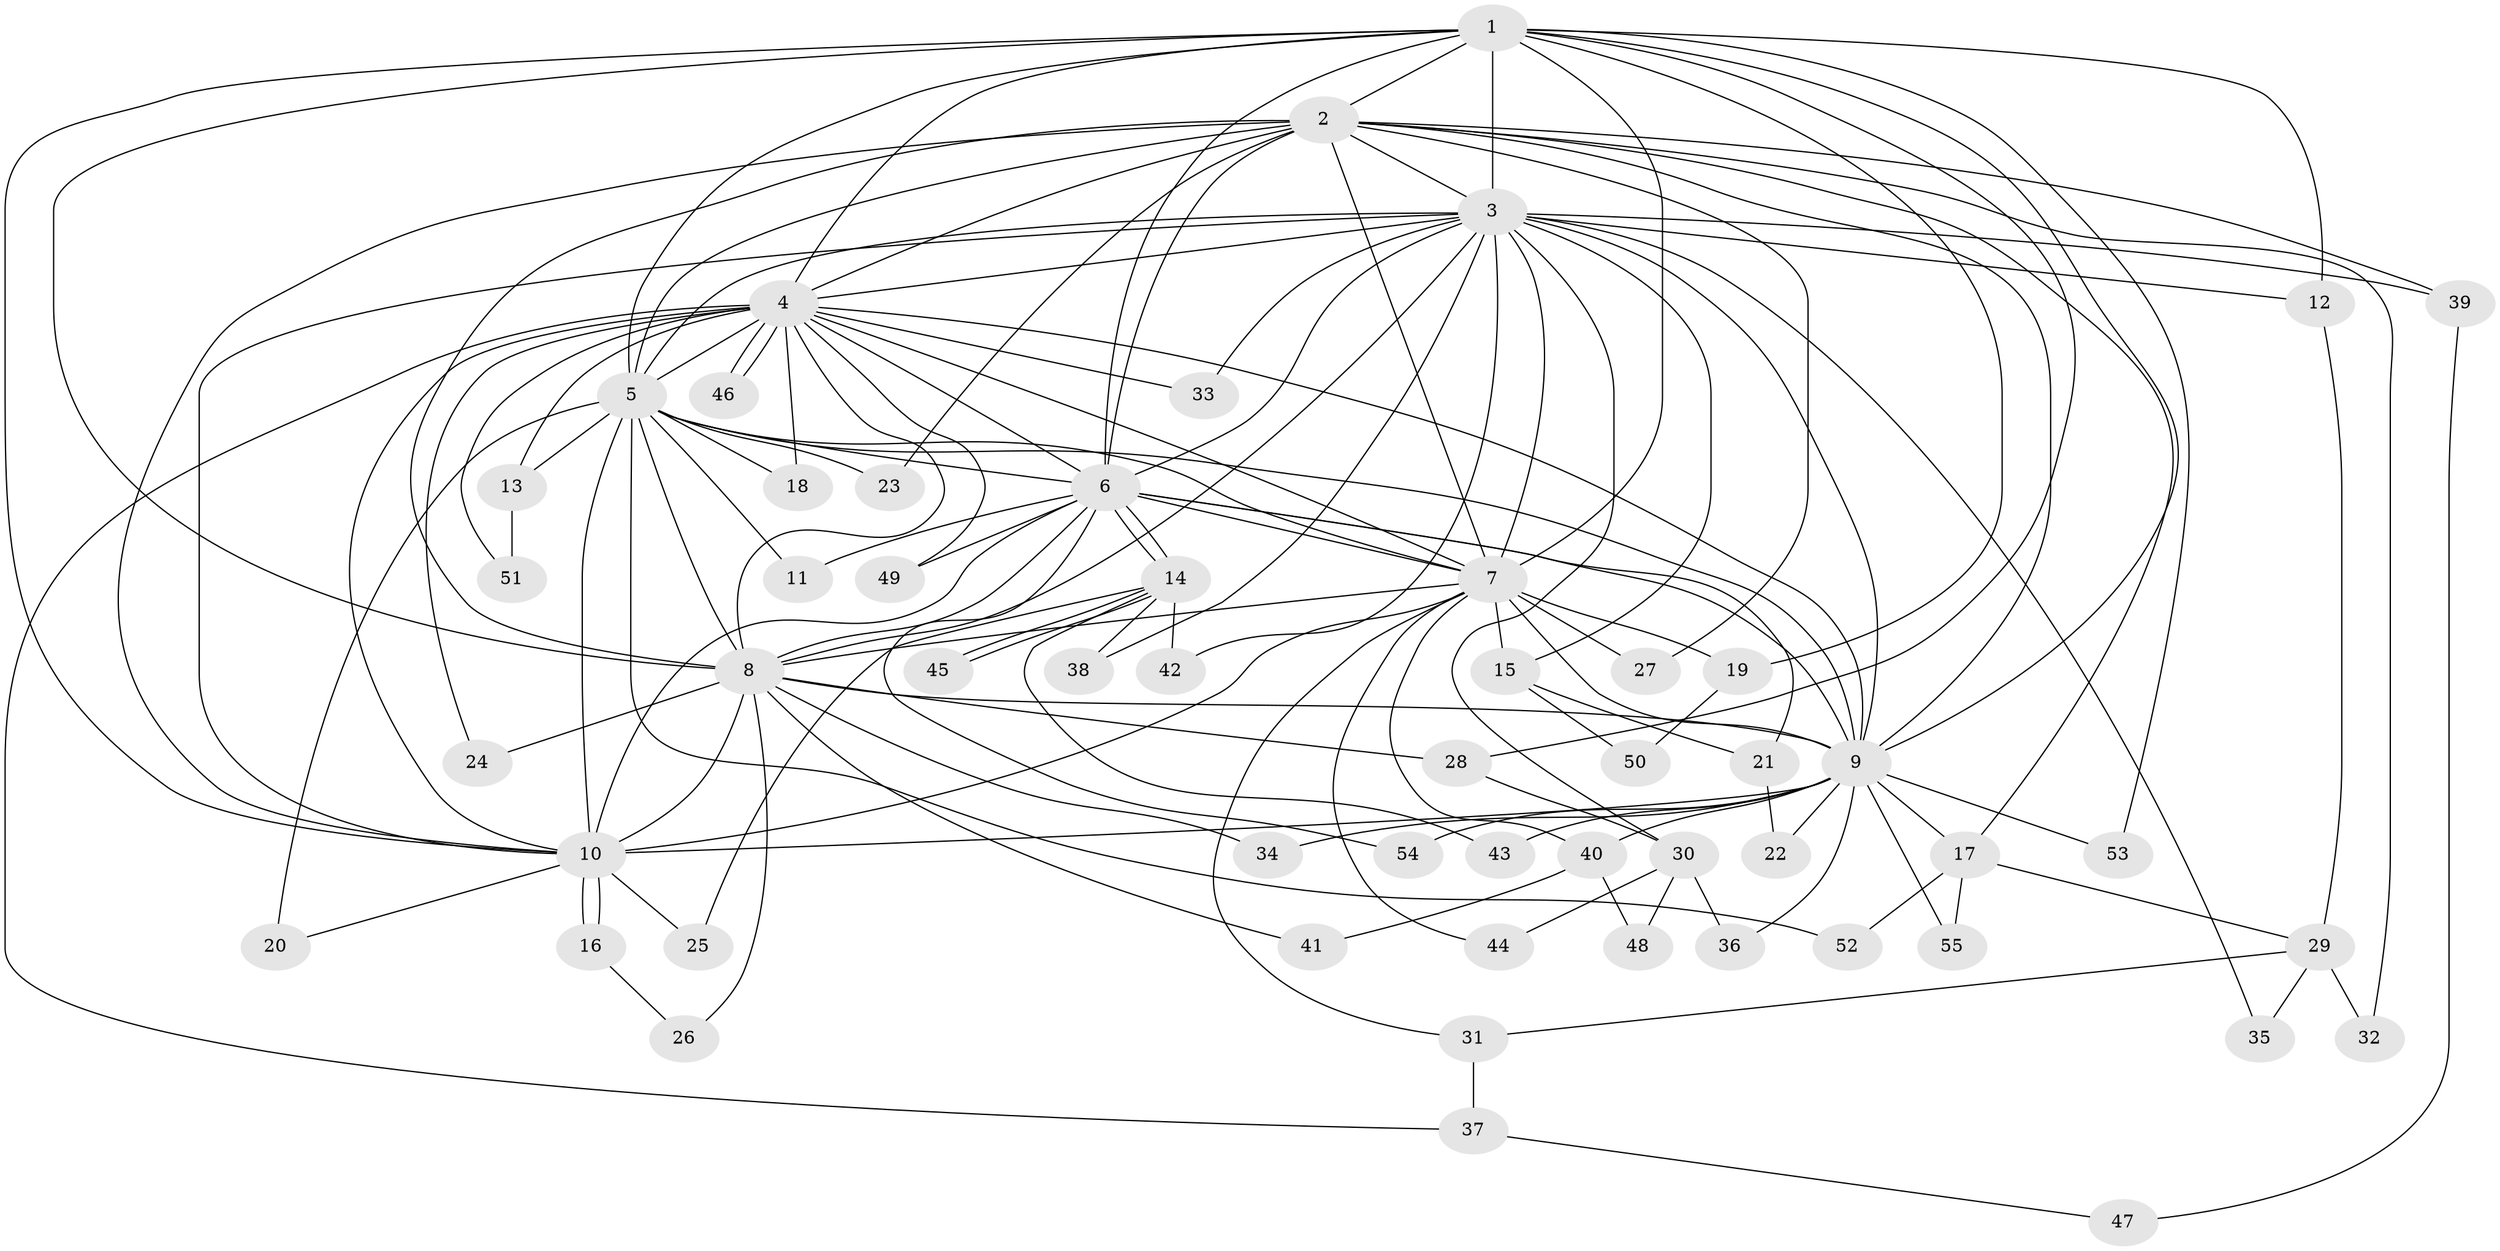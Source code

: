 // Generated by graph-tools (version 1.1) at 2025/14/03/09/25 04:14:00]
// undirected, 55 vertices, 135 edges
graph export_dot {
graph [start="1"]
  node [color=gray90,style=filled];
  1;
  2;
  3;
  4;
  5;
  6;
  7;
  8;
  9;
  10;
  11;
  12;
  13;
  14;
  15;
  16;
  17;
  18;
  19;
  20;
  21;
  22;
  23;
  24;
  25;
  26;
  27;
  28;
  29;
  30;
  31;
  32;
  33;
  34;
  35;
  36;
  37;
  38;
  39;
  40;
  41;
  42;
  43;
  44;
  45;
  46;
  47;
  48;
  49;
  50;
  51;
  52;
  53;
  54;
  55;
  1 -- 2;
  1 -- 3;
  1 -- 4;
  1 -- 5;
  1 -- 6;
  1 -- 7;
  1 -- 8;
  1 -- 9;
  1 -- 10;
  1 -- 12;
  1 -- 19;
  1 -- 28;
  1 -- 53;
  2 -- 3;
  2 -- 4;
  2 -- 5;
  2 -- 6;
  2 -- 7;
  2 -- 8;
  2 -- 9;
  2 -- 10;
  2 -- 17;
  2 -- 23;
  2 -- 27;
  2 -- 32;
  2 -- 39;
  3 -- 4;
  3 -- 5;
  3 -- 6;
  3 -- 7;
  3 -- 8;
  3 -- 9;
  3 -- 10;
  3 -- 12;
  3 -- 15;
  3 -- 30;
  3 -- 33;
  3 -- 35;
  3 -- 38;
  3 -- 39;
  3 -- 42;
  4 -- 5;
  4 -- 6;
  4 -- 7;
  4 -- 8;
  4 -- 9;
  4 -- 10;
  4 -- 13;
  4 -- 18;
  4 -- 24;
  4 -- 33;
  4 -- 37;
  4 -- 46;
  4 -- 46;
  4 -- 49;
  4 -- 51;
  5 -- 6;
  5 -- 7;
  5 -- 8;
  5 -- 9;
  5 -- 10;
  5 -- 11;
  5 -- 13;
  5 -- 18;
  5 -- 20;
  5 -- 23;
  5 -- 52;
  6 -- 7;
  6 -- 8;
  6 -- 9;
  6 -- 10;
  6 -- 11;
  6 -- 14;
  6 -- 14;
  6 -- 21;
  6 -- 49;
  6 -- 54;
  7 -- 8;
  7 -- 9;
  7 -- 10;
  7 -- 15;
  7 -- 19;
  7 -- 27;
  7 -- 31;
  7 -- 40;
  7 -- 44;
  8 -- 9;
  8 -- 10;
  8 -- 24;
  8 -- 26;
  8 -- 28;
  8 -- 34;
  8 -- 41;
  9 -- 10;
  9 -- 17;
  9 -- 22;
  9 -- 34;
  9 -- 36;
  9 -- 40;
  9 -- 43;
  9 -- 53;
  9 -- 54;
  9 -- 55;
  10 -- 16;
  10 -- 16;
  10 -- 20;
  10 -- 25;
  12 -- 29;
  13 -- 51;
  14 -- 25;
  14 -- 38;
  14 -- 42;
  14 -- 43;
  14 -- 45;
  14 -- 45;
  15 -- 21;
  15 -- 50;
  16 -- 26;
  17 -- 29;
  17 -- 52;
  17 -- 55;
  19 -- 50;
  21 -- 22;
  28 -- 30;
  29 -- 31;
  29 -- 32;
  29 -- 35;
  30 -- 36;
  30 -- 44;
  30 -- 48;
  31 -- 37;
  37 -- 47;
  39 -- 47;
  40 -- 41;
  40 -- 48;
}
